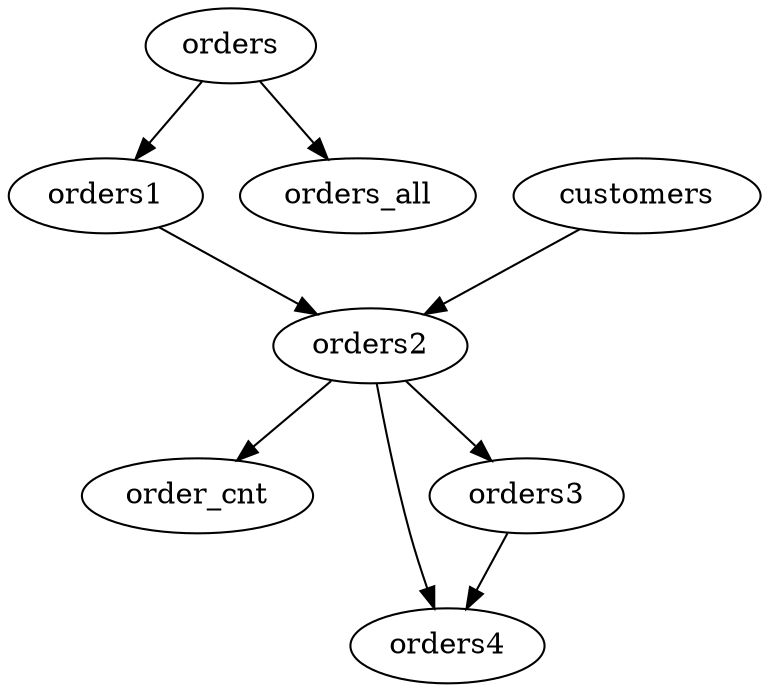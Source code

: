 digraph {
	orders [label=orders]
	orders -> orders1
	orders -> orders_all
	orders1 [label=orders1]
	orders1 -> orders2
	customers [label=customers]
	customers -> orders2
	orders2 [label=orders2]
	orders2 -> order_cnt
	orders2 -> orders4
	orders2 -> orders3
	orders3 [label=orders3]
	orders3 -> orders4
	orders [label=orders]
	customers [label=customers]
}

